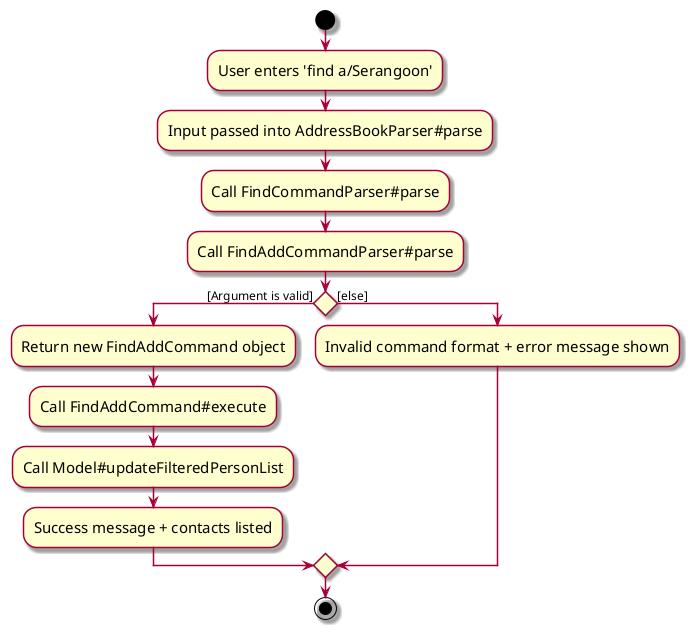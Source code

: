 @startuml
skin rose
skinparam ActivityFontSize 15
skinparam ArrowFontSize 12

start

:User enters 'find a/Serangoon';
:Input passed into AddressBookParser#parse;
:Call FindCommandParser#parse;
:Call FindAddCommandParser#parse;
  if () then ([Argument is valid])
    :Return new FindAddCommand object;
    :Call FindAddCommand#execute;
    :Call Model#updateFilteredPersonList;
    :Success message + contacts listed;
  else ([else])
    :Invalid command format + error message shown;
  endif

stop
@enduml
